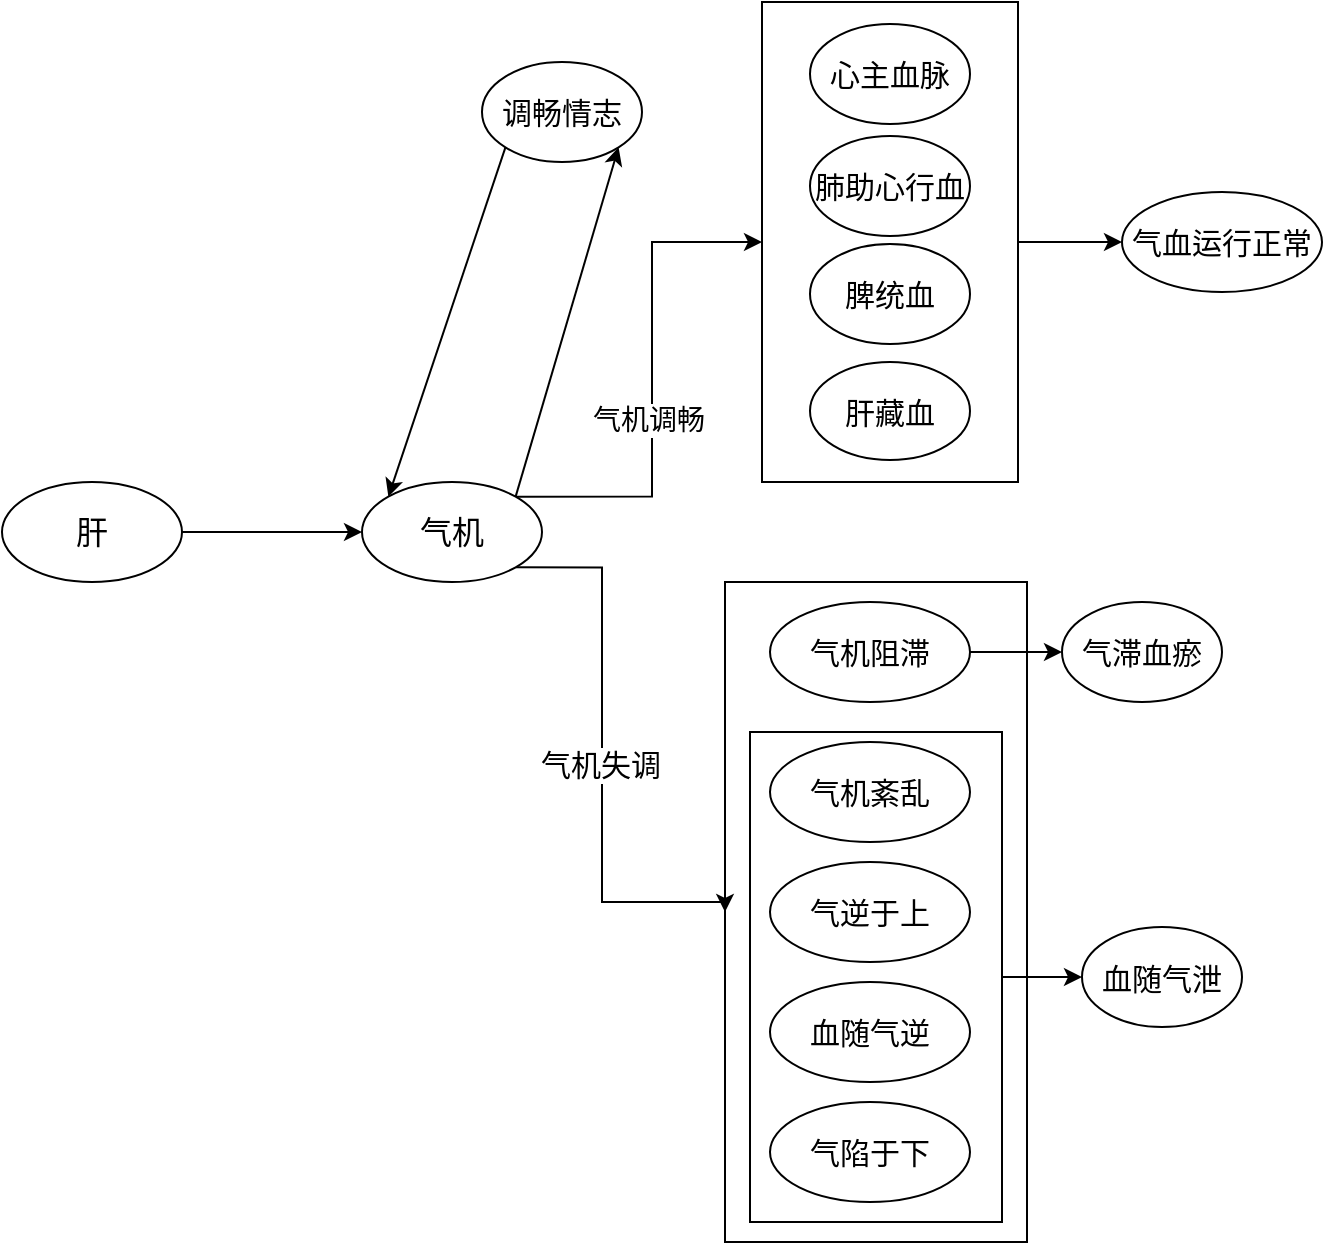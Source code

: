 <mxfile version="22.1.16" type="github">
  <diagram name="第 1 页" id="SPCY4sjMRmm0NcjuiNyU">
    <mxGraphModel dx="1050" dy="557" grid="1" gridSize="10" guides="1" tooltips="1" connect="1" arrows="1" fold="1" page="1" pageScale="1" pageWidth="827" pageHeight="1169" math="0" shadow="0">
      <root>
        <mxCell id="0" />
        <mxCell id="1" parent="0" />
        <mxCell id="0-277O36P96OIKh_NpkG-33" value="" style="rounded=0;whiteSpace=wrap;html=1;" vertex="1" parent="1">
          <mxGeometry x="501.5" y="370" width="151" height="330" as="geometry" />
        </mxCell>
        <mxCell id="0-277O36P96OIKh_NpkG-31" style="edgeStyle=orthogonalEdgeStyle;rounded=0;orthogonalLoop=1;jettySize=auto;html=1;exitX=1;exitY=0.5;exitDx=0;exitDy=0;" edge="1" parent="1" source="0-277O36P96OIKh_NpkG-29" target="0-277O36P96OIKh_NpkG-30">
          <mxGeometry relative="1" as="geometry" />
        </mxCell>
        <mxCell id="0-277O36P96OIKh_NpkG-29" value="" style="rounded=0;whiteSpace=wrap;html=1;" vertex="1" parent="1">
          <mxGeometry x="514" y="445" width="126" height="245" as="geometry" />
        </mxCell>
        <mxCell id="0-277O36P96OIKh_NpkG-1" value="调畅情志" style="ellipse;whiteSpace=wrap;html=1;fontSize=15;" vertex="1" parent="1">
          <mxGeometry x="380" y="110" width="80" height="50" as="geometry" />
        </mxCell>
        <mxCell id="0-277O36P96OIKh_NpkG-15" style="edgeStyle=orthogonalEdgeStyle;rounded=0;orthogonalLoop=1;jettySize=auto;html=1;exitX=1;exitY=0;exitDx=0;exitDy=0;entryX=0;entryY=0.5;entryDx=0;entryDy=0;" edge="1" parent="1" source="0-277O36P96OIKh_NpkG-2" target="0-277O36P96OIKh_NpkG-12">
          <mxGeometry relative="1" as="geometry" />
        </mxCell>
        <mxCell id="0-277O36P96OIKh_NpkG-17" value="气机调畅" style="edgeLabel;html=1;align=center;verticalAlign=middle;resizable=0;points=[];fontSize=14;" vertex="1" connectable="0" parent="0-277O36P96OIKh_NpkG-15">
          <mxGeometry x="-0.144" y="2" relative="1" as="geometry">
            <mxPoint as="offset" />
          </mxGeometry>
        </mxCell>
        <mxCell id="0-277O36P96OIKh_NpkG-21" style="edgeStyle=orthogonalEdgeStyle;rounded=0;orthogonalLoop=1;jettySize=auto;html=1;exitX=1;exitY=1;exitDx=0;exitDy=0;entryX=0;entryY=0.5;entryDx=0;entryDy=0;" edge="1" parent="1" source="0-277O36P96OIKh_NpkG-2" target="0-277O36P96OIKh_NpkG-33">
          <mxGeometry relative="1" as="geometry">
            <mxPoint x="480" y="580" as="targetPoint" />
            <Array as="points">
              <mxPoint x="440" y="363" />
              <mxPoint x="440" y="530" />
              <mxPoint x="502" y="530" />
            </Array>
          </mxGeometry>
        </mxCell>
        <mxCell id="0-277O36P96OIKh_NpkG-22" value="气机失调" style="edgeLabel;html=1;align=center;verticalAlign=middle;resizable=0;points=[];fontSize=15;" vertex="1" connectable="0" parent="0-277O36P96OIKh_NpkG-21">
          <mxGeometry x="0.021" y="-1" relative="1" as="geometry">
            <mxPoint as="offset" />
          </mxGeometry>
        </mxCell>
        <mxCell id="0-277O36P96OIKh_NpkG-2" value="气机" style="ellipse;whiteSpace=wrap;html=1;fontSize=16;" vertex="1" parent="1">
          <mxGeometry x="320" y="320" width="90" height="50" as="geometry" />
        </mxCell>
        <mxCell id="0-277O36P96OIKh_NpkG-4" value="肝" style="ellipse;whiteSpace=wrap;html=1;fontSize=16;" vertex="1" parent="1">
          <mxGeometry x="140" y="320" width="90" height="50" as="geometry" />
        </mxCell>
        <mxCell id="0-277O36P96OIKh_NpkG-9" value="" style="endArrow=classic;html=1;rounded=0;entryX=1;entryY=1;entryDx=0;entryDy=0;exitX=1;exitY=0;exitDx=0;exitDy=0;" edge="1" parent="1" source="0-277O36P96OIKh_NpkG-2" target="0-277O36P96OIKh_NpkG-1">
          <mxGeometry width="50" height="50" relative="1" as="geometry">
            <mxPoint x="400" y="240" as="sourcePoint" />
            <mxPoint x="450" y="190" as="targetPoint" />
          </mxGeometry>
        </mxCell>
        <mxCell id="0-277O36P96OIKh_NpkG-11" value="" style="endArrow=classic;html=1;rounded=0;entryX=0;entryY=0;entryDx=0;entryDy=0;exitX=0;exitY=1;exitDx=0;exitDy=0;" edge="1" parent="1" source="0-277O36P96OIKh_NpkG-1" target="0-277O36P96OIKh_NpkG-2">
          <mxGeometry width="50" height="50" relative="1" as="geometry">
            <mxPoint x="380" y="150" as="sourcePoint" />
            <mxPoint x="430" y="100" as="targetPoint" />
          </mxGeometry>
        </mxCell>
        <mxCell id="0-277O36P96OIKh_NpkG-16" value="" style="endArrow=classic;html=1;rounded=0;entryX=0;entryY=0.5;entryDx=0;entryDy=0;exitX=1;exitY=0.5;exitDx=0;exitDy=0;" edge="1" parent="1" source="0-277O36P96OIKh_NpkG-4" target="0-277O36P96OIKh_NpkG-2">
          <mxGeometry width="50" height="50" relative="1" as="geometry">
            <mxPoint x="230" y="325" as="sourcePoint" />
            <mxPoint x="280" y="275" as="targetPoint" />
          </mxGeometry>
        </mxCell>
        <mxCell id="0-277O36P96OIKh_NpkG-19" style="edgeStyle=orthogonalEdgeStyle;rounded=0;orthogonalLoop=1;jettySize=auto;html=1;exitX=1;exitY=0.5;exitDx=0;exitDy=0;entryX=0;entryY=0.5;entryDx=0;entryDy=0;" edge="1" parent="1" source="0-277O36P96OIKh_NpkG-12" target="0-277O36P96OIKh_NpkG-18">
          <mxGeometry relative="1" as="geometry" />
        </mxCell>
        <mxCell id="0-277O36P96OIKh_NpkG-12" value="" style="rounded=0;whiteSpace=wrap;html=1;" vertex="1" parent="1">
          <mxGeometry x="520" y="80" width="128" height="240" as="geometry" />
        </mxCell>
        <mxCell id="0-277O36P96OIKh_NpkG-5" value="心主血脉" style="ellipse;whiteSpace=wrap;html=1;fontSize=15;" vertex="1" parent="1">
          <mxGeometry x="544" y="91" width="80" height="50" as="geometry" />
        </mxCell>
        <mxCell id="0-277O36P96OIKh_NpkG-6" value="肺助心行血" style="ellipse;whiteSpace=wrap;html=1;fontSize=15;" vertex="1" parent="1">
          <mxGeometry x="544" y="147" width="80" height="50" as="geometry" />
        </mxCell>
        <mxCell id="0-277O36P96OIKh_NpkG-7" value="脾统血" style="ellipse;whiteSpace=wrap;html=1;fontSize=15;" vertex="1" parent="1">
          <mxGeometry x="544" y="201" width="80" height="50" as="geometry" />
        </mxCell>
        <mxCell id="0-277O36P96OIKh_NpkG-8" value="肝藏血" style="ellipse;whiteSpace=wrap;html=1;fontSize=15;" vertex="1" parent="1">
          <mxGeometry x="544" y="260" width="80" height="49" as="geometry" />
        </mxCell>
        <mxCell id="0-277O36P96OIKh_NpkG-18" value="气血运行正常" style="ellipse;whiteSpace=wrap;html=1;fontSize=15;" vertex="1" parent="1">
          <mxGeometry x="700" y="175" width="100" height="50" as="geometry" />
        </mxCell>
        <mxCell id="0-277O36P96OIKh_NpkG-24" style="edgeStyle=orthogonalEdgeStyle;rounded=0;orthogonalLoop=1;jettySize=auto;html=1;exitX=1;exitY=0.5;exitDx=0;exitDy=0;entryX=0;entryY=0.5;entryDx=0;entryDy=0;" edge="1" parent="1" source="0-277O36P96OIKh_NpkG-20" target="0-277O36P96OIKh_NpkG-23">
          <mxGeometry relative="1" as="geometry" />
        </mxCell>
        <mxCell id="0-277O36P96OIKh_NpkG-20" value="气机阻滞" style="ellipse;whiteSpace=wrap;html=1;fontSize=15;" vertex="1" parent="1">
          <mxGeometry x="524" y="380" width="100" height="50" as="geometry" />
        </mxCell>
        <mxCell id="0-277O36P96OIKh_NpkG-23" value="气滞血瘀" style="ellipse;whiteSpace=wrap;html=1;fontSize=15;" vertex="1" parent="1">
          <mxGeometry x="670" y="380" width="80" height="50" as="geometry" />
        </mxCell>
        <mxCell id="0-277O36P96OIKh_NpkG-25" value="气机紊乱" style="ellipse;whiteSpace=wrap;html=1;fontSize=15;" vertex="1" parent="1">
          <mxGeometry x="524" y="450" width="100" height="50" as="geometry" />
        </mxCell>
        <mxCell id="0-277O36P96OIKh_NpkG-26" value="气逆于上" style="ellipse;whiteSpace=wrap;html=1;fontSize=15;" vertex="1" parent="1">
          <mxGeometry x="524" y="510" width="100" height="50" as="geometry" />
        </mxCell>
        <mxCell id="0-277O36P96OIKh_NpkG-27" value="血随气逆" style="ellipse;whiteSpace=wrap;html=1;fontSize=15;" vertex="1" parent="1">
          <mxGeometry x="524" y="570" width="100" height="50" as="geometry" />
        </mxCell>
        <mxCell id="0-277O36P96OIKh_NpkG-28" value="气陷于下" style="ellipse;whiteSpace=wrap;html=1;fontSize=15;" vertex="1" parent="1">
          <mxGeometry x="524" y="630" width="100" height="50" as="geometry" />
        </mxCell>
        <mxCell id="0-277O36P96OIKh_NpkG-30" value="血随气泄" style="ellipse;whiteSpace=wrap;html=1;fontSize=15;" vertex="1" parent="1">
          <mxGeometry x="680" y="542.5" width="80" height="50" as="geometry" />
        </mxCell>
      </root>
    </mxGraphModel>
  </diagram>
</mxfile>
